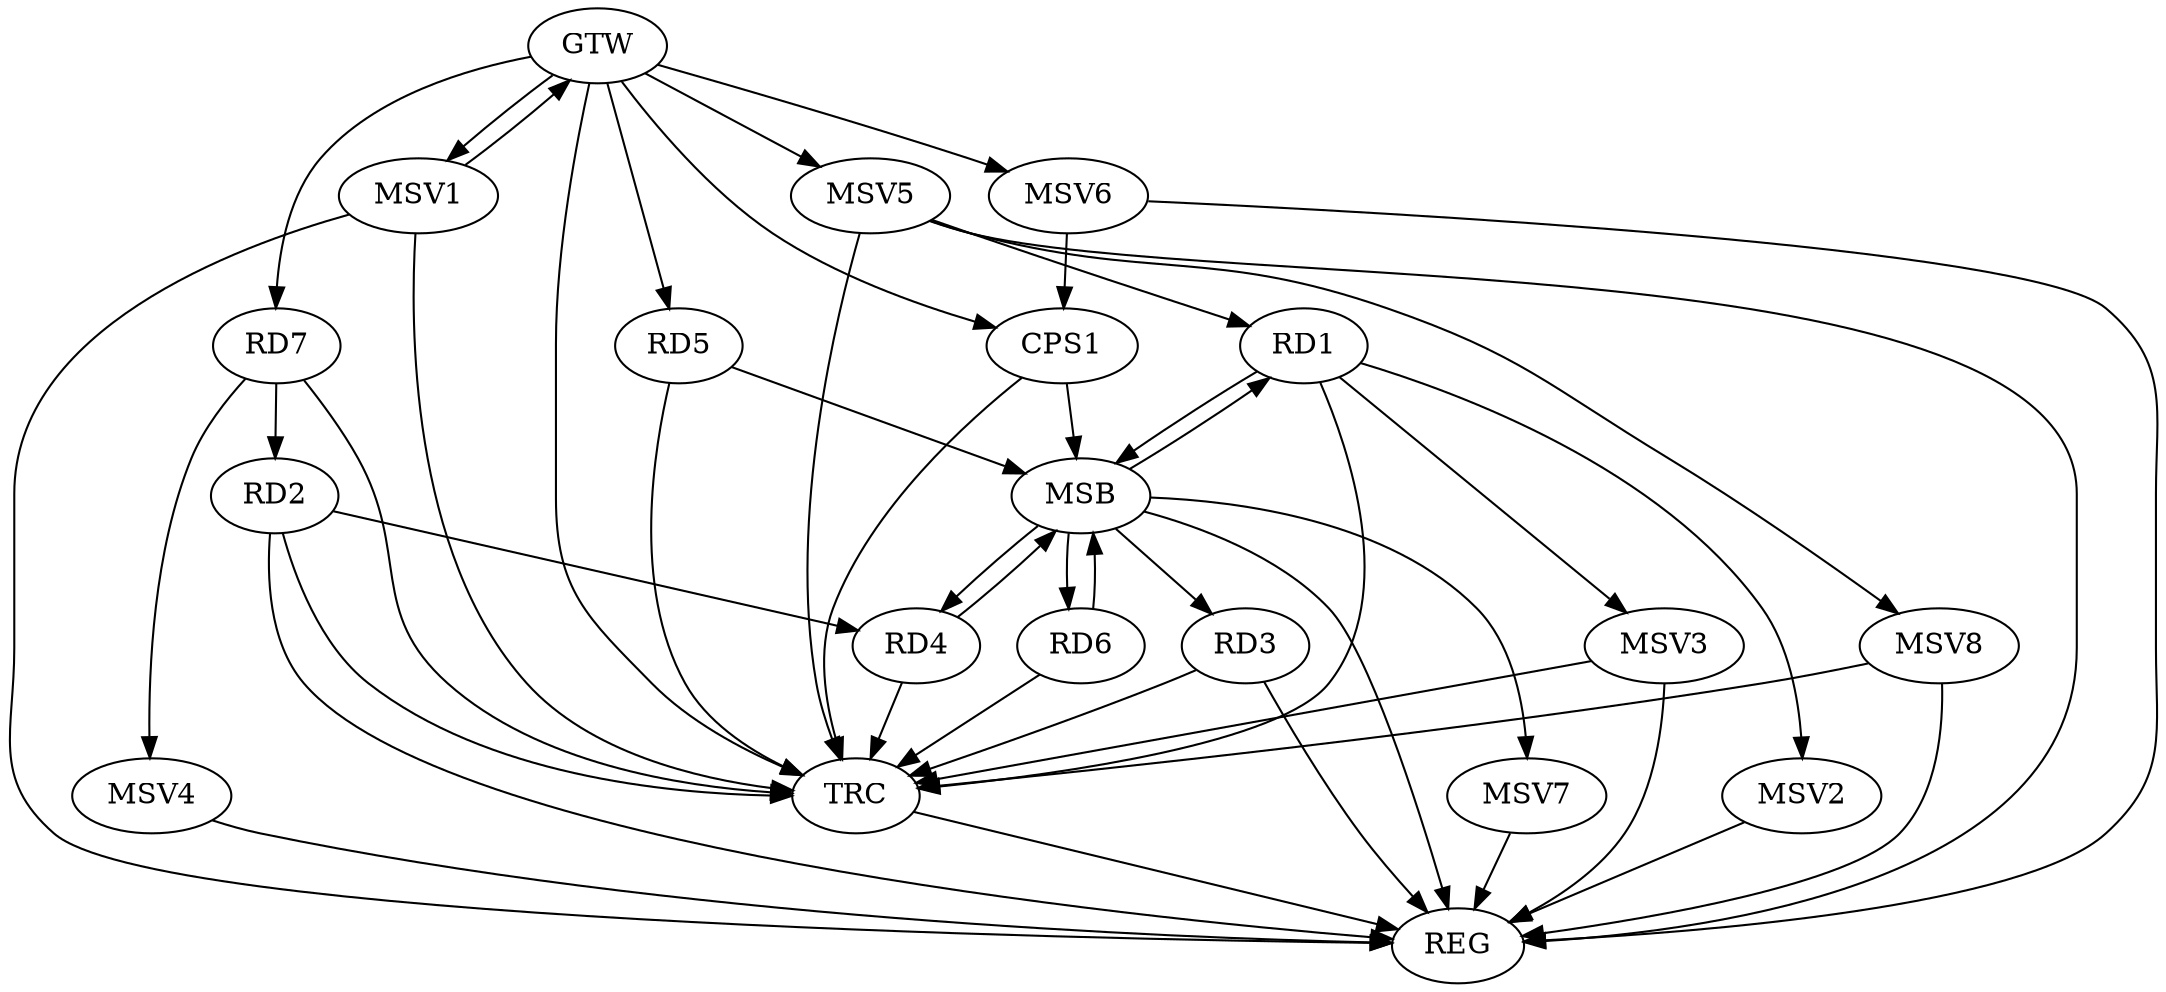 strict digraph G {
  RD1 [ label="RD1" ];
  RD2 [ label="RD2" ];
  RD3 [ label="RD3" ];
  RD4 [ label="RD4" ];
  RD5 [ label="RD5" ];
  RD6 [ label="RD6" ];
  RD7 [ label="RD7" ];
  CPS1 [ label="CPS1" ];
  GTW [ label="GTW" ];
  REG [ label="REG" ];
  MSB [ label="MSB" ];
  TRC [ label="TRC" ];
  MSV1 [ label="MSV1" ];
  MSV2 [ label="MSV2" ];
  MSV3 [ label="MSV3" ];
  MSV4 [ label="MSV4" ];
  MSV5 [ label="MSV5" ];
  MSV6 [ label="MSV6" ];
  MSV7 [ label="MSV7" ];
  MSV8 [ label="MSV8" ];
  RD2 -> RD4;
  RD7 -> RD2;
  GTW -> RD5;
  GTW -> RD7;
  GTW -> CPS1;
  RD2 -> REG;
  RD3 -> REG;
  RD1 -> MSB;
  MSB -> REG;
  RD4 -> MSB;
  RD5 -> MSB;
  MSB -> RD1;
  MSB -> RD6;
  RD6 -> MSB;
  CPS1 -> MSB;
  MSB -> RD3;
  MSB -> RD4;
  RD1 -> TRC;
  RD2 -> TRC;
  RD3 -> TRC;
  RD4 -> TRC;
  RD5 -> TRC;
  RD6 -> TRC;
  RD7 -> TRC;
  CPS1 -> TRC;
  GTW -> TRC;
  TRC -> REG;
  MSV1 -> GTW;
  GTW -> MSV1;
  MSV1 -> REG;
  MSV1 -> TRC;
  RD1 -> MSV2;
  MSV2 -> REG;
  RD1 -> MSV3;
  MSV3 -> REG;
  MSV3 -> TRC;
  RD7 -> MSV4;
  MSV4 -> REG;
  MSV5 -> RD1;
  GTW -> MSV5;
  MSV5 -> REG;
  MSV5 -> TRC;
  MSV6 -> CPS1;
  GTW -> MSV6;
  MSV6 -> REG;
  MSB -> MSV7;
  MSV7 -> REG;
  MSV5 -> MSV8;
  MSV8 -> REG;
  MSV8 -> TRC;
}
